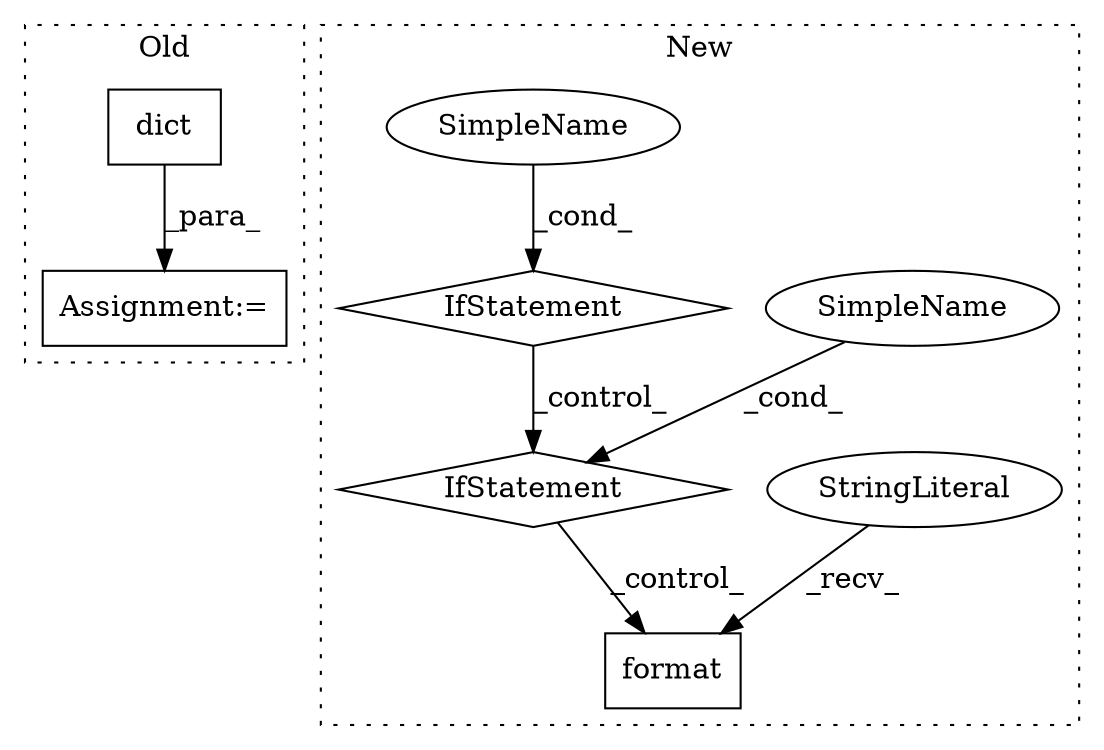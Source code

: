 digraph G {
subgraph cluster0 {
1 [label="dict" a="32" s="6625,6659" l="5,1" shape="box"];
4 [label="Assignment:=" a="7" s="6818" l="1" shape="box"];
label = "Old";
style="dotted";
}
subgraph cluster1 {
2 [label="format" a="32" s="7198,7229" l="7,1" shape="box"];
3 [label="StringLiteral" a="45" s="7097" l="100" shape="ellipse"];
5 [label="IfStatement" a="25" s="7022,7038" l="4,2" shape="diamond"];
6 [label="SimpleName" a="42" s="" l="" shape="ellipse"];
7 [label="SimpleName" a="42" s="" l="" shape="ellipse"];
8 [label="IfStatement" a="25" s="6828,6850" l="8,2" shape="diamond"];
label = "New";
style="dotted";
}
1 -> 4 [label="_para_"];
3 -> 2 [label="_recv_"];
5 -> 2 [label="_control_"];
6 -> 5 [label="_cond_"];
7 -> 8 [label="_cond_"];
8 -> 5 [label="_control_"];
}